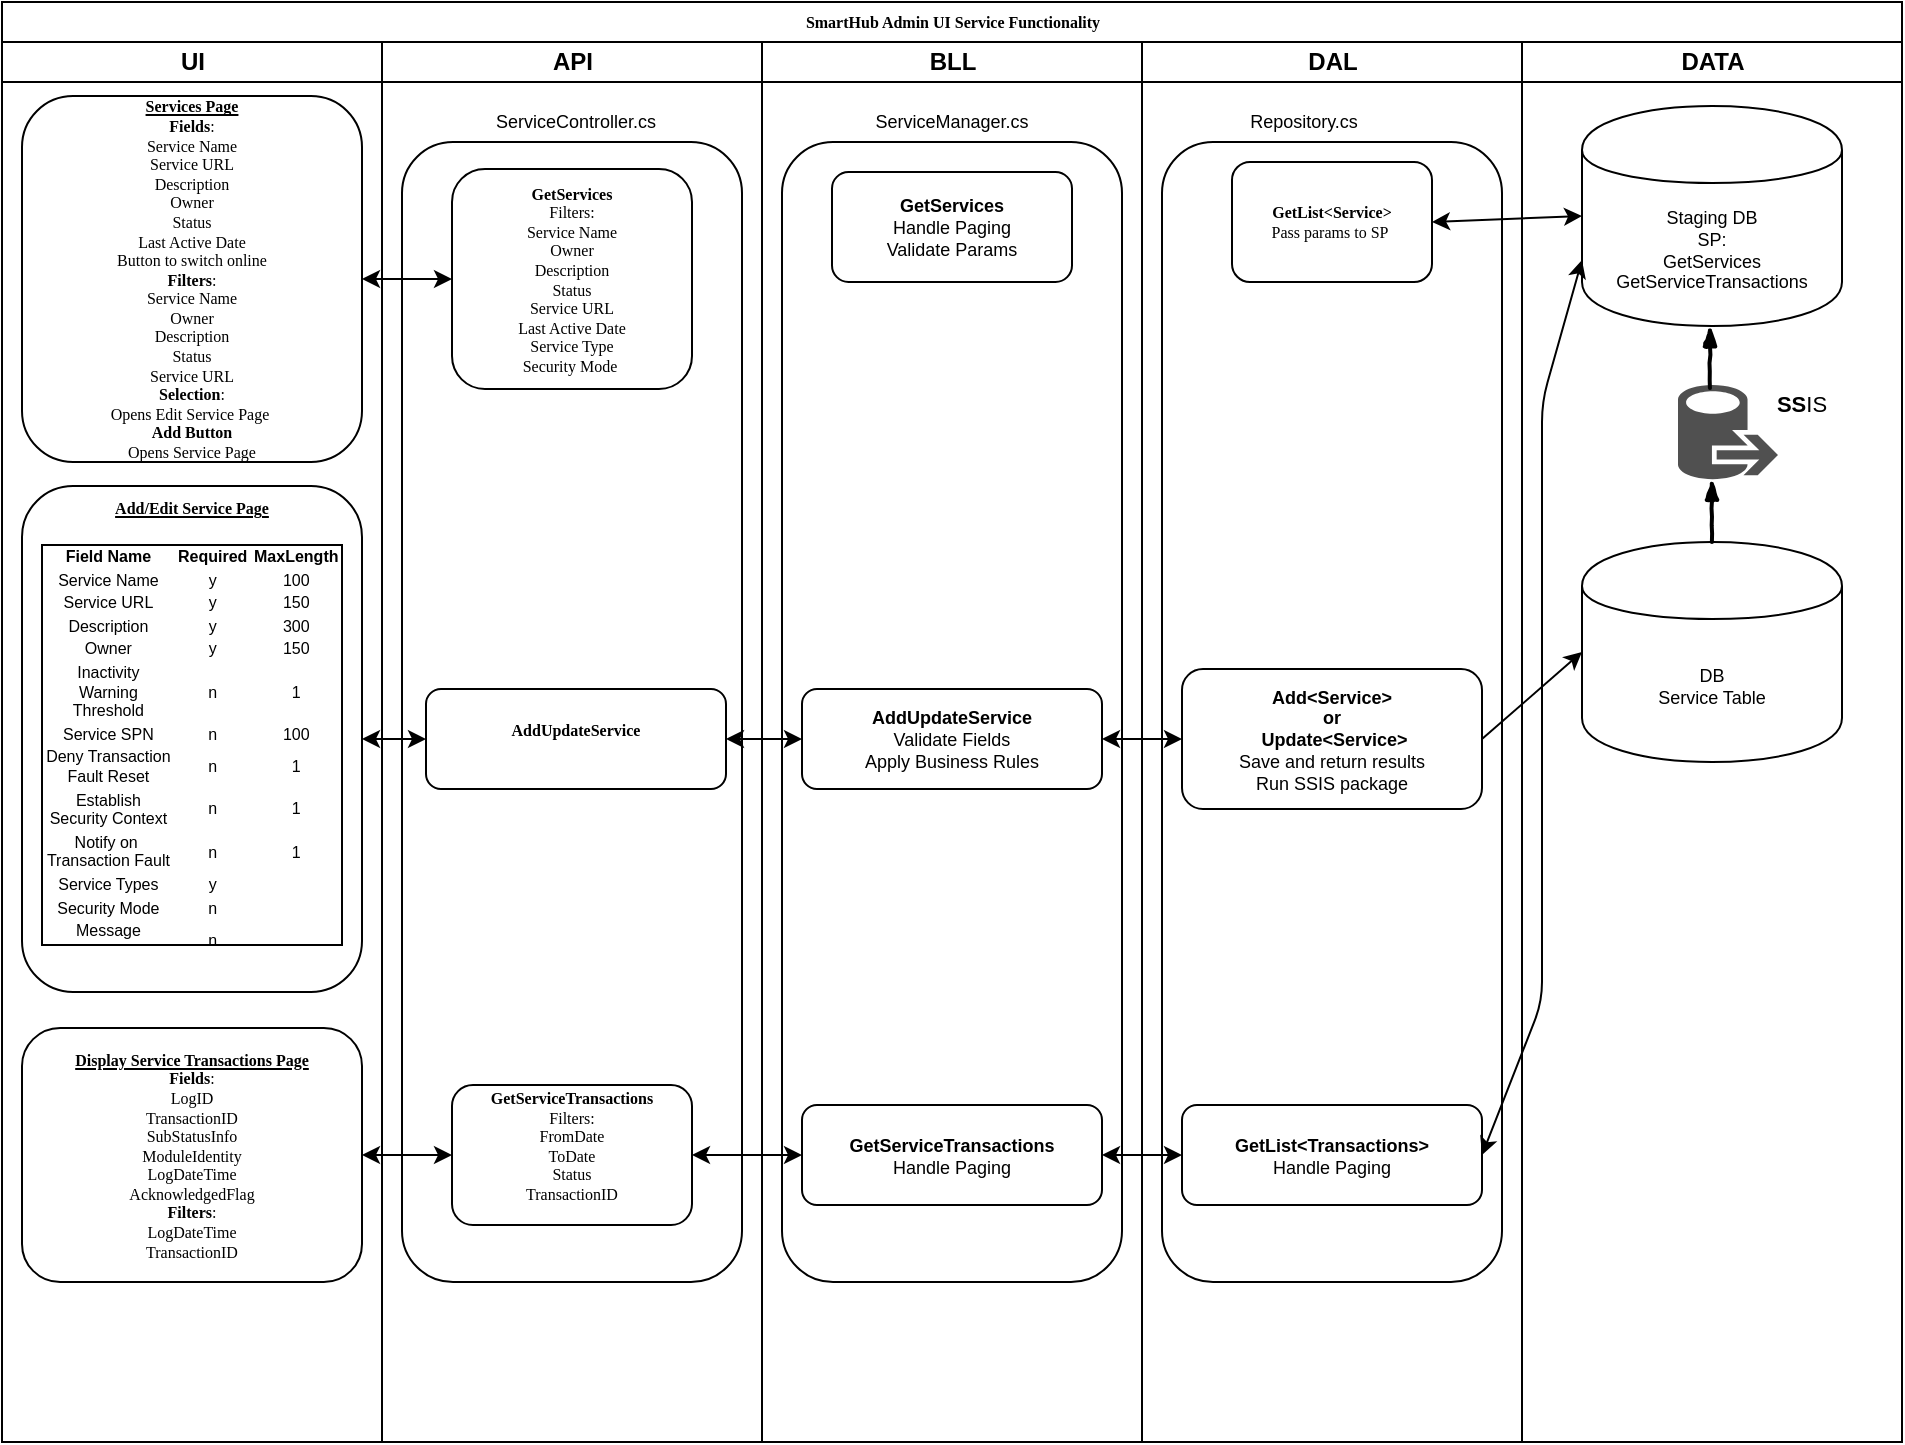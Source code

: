 <mxfile version="11.0.5" type="github"><diagram name="Page-1" id="74e2e168-ea6b-b213-b513-2b3c1d86103e"><mxGraphModel dx="1422" dy="764" grid="1" gridSize="10" guides="1" tooltips="1" connect="1" arrows="1" fold="1" page="1" pageScale="1" pageWidth="1100" pageHeight="850" background="#ffffff" math="0" shadow="0"><root><mxCell id="0"/><mxCell id="1" parent="0"/><mxCell id="77e6c97f196da883-1" value="SmartHub Admin UI Service Functionality" style="swimlane;html=1;childLayout=stackLayout;startSize=20;rounded=0;shadow=0;labelBackgroundColor=none;strokeColor=#000000;strokeWidth=1;fillColor=#ffffff;fontFamily=Verdana;fontSize=8;fontColor=#000000;align=center;" parent="1" vertex="1"><mxGeometry x="70" y="40" width="950" height="720" as="geometry"/></mxCell><mxCell id="77e6c97f196da883-2" value="UI" style="swimlane;html=1;startSize=20;" parent="77e6c97f196da883-1" vertex="1"><mxGeometry y="20" width="190" height="700" as="geometry"/></mxCell><mxCell id="77e6c97f196da883-8" value="&lt;b&gt;&lt;u&gt;Services Page&lt;br&gt;&lt;/u&gt;Fields&lt;/b&gt;:&lt;br&gt;Service Name&lt;br&gt;Service URL&lt;br&gt;Description&lt;br&gt;Owner&lt;br&gt;Status&lt;br&gt;Last Active Date&lt;br&gt;Button to switch online&lt;br&gt;&lt;b&gt;Filters&lt;/b&gt;:&lt;br&gt;Service Name&lt;br&gt;Owner&lt;br&gt;Description&lt;br&gt;Status&lt;br&gt;Service URL&lt;br&gt;&lt;b&gt;Selection&lt;/b&gt;:&lt;br&gt;Opens Edit Service Page&amp;nbsp;&lt;br&gt;&lt;b&gt;Add Button&lt;/b&gt;&lt;br&gt;Opens Service Page" style="rounded=1;whiteSpace=wrap;html=1;shadow=0;labelBackgroundColor=none;strokeColor=#000000;strokeWidth=1;fillColor=#ffffff;fontFamily=Verdana;fontSize=8;fontColor=#000000;align=center;" parent="77e6c97f196da883-2" vertex="1"><mxGeometry x="10" y="27" width="170" height="183" as="geometry"/></mxCell><mxCell id="Ah9zc4sFfrBGP1yTOG9I-1" value="&lt;b&gt;&lt;u&gt;Add/Edit Service Page&lt;/u&gt;&lt;/b&gt;&lt;br&gt;" style="rounded=1;whiteSpace=wrap;html=1;shadow=0;labelBackgroundColor=none;strokeColor=#000000;strokeWidth=1;fillColor=#ffffff;fontFamily=Verdana;fontSize=8;fontColor=#000000;align=center;verticalAlign=top;" vertex="1" parent="77e6c97f196da883-2"><mxGeometry x="10" y="222" width="170" height="253" as="geometry"/></mxCell><mxCell id="Ah9zc4sFfrBGP1yTOG9I-2" value="&lt;b&gt;&lt;u&gt;Display Service Transactions Page&lt;/u&gt;&lt;/b&gt;&lt;br&gt;&lt;b&gt;Fields&lt;/b&gt;:&lt;br&gt;LogID&lt;br&gt;TransactionID&lt;br&gt;SubStatusInfo&lt;br&gt;ModuleIdentity&lt;br&gt;LogDateTime&lt;br&gt;AcknowledgedFlag&lt;br&gt;&lt;b&gt;Filters&lt;/b&gt;:&lt;br&gt;LogDateTime&lt;br&gt;TransactionID" style="rounded=1;whiteSpace=wrap;html=1;shadow=0;labelBackgroundColor=none;strokeColor=#000000;strokeWidth=1;fillColor=#ffffff;fontFamily=Verdana;fontSize=8;fontColor=#000000;align=center;" vertex="1" parent="77e6c97f196da883-2"><mxGeometry x="10" y="493" width="170" height="127" as="geometry"/></mxCell><mxCell id="Ah9zc4sFfrBGP1yTOG9I-4" value="&lt;table border=&quot;0&quot; width=&quot;100%&quot; style=&quot;width: 100% ; height: 100% ; border-collapse: collapse&quot;&gt;&lt;tbody&gt;&lt;tr&gt;&lt;td&gt;&lt;b&gt;Field Name&lt;/b&gt;&lt;/td&gt;&lt;td&gt;&lt;b&gt;Required&lt;/b&gt;&lt;/td&gt;&lt;td&gt;&lt;b&gt;MaxLength&lt;/b&gt;&lt;/td&gt;&lt;/tr&gt;&lt;tr&gt;&lt;td&gt;Service Name&lt;/td&gt;&lt;td&gt;y&lt;/td&gt;&lt;td&gt;100&lt;/td&gt;&lt;/tr&gt;&lt;tr&gt;&lt;td&gt;Service URL&lt;/td&gt;&lt;td&gt;y&lt;/td&gt;&lt;td&gt;150&lt;/td&gt;&lt;/tr&gt;&lt;tr&gt;&lt;td&gt;Description&lt;/td&gt;&lt;td&gt;y&lt;/td&gt;&lt;td&gt;300&lt;/td&gt;&lt;/tr&gt;&lt;tr&gt;&lt;td&gt;Owner&lt;/td&gt;&lt;td&gt;y&lt;/td&gt;&lt;td&gt;150&lt;/td&gt;&lt;/tr&gt;&lt;tr&gt;&lt;td&gt;Inactivity&lt;br&gt;Warning&lt;br&gt;Threshold&lt;/td&gt;&lt;td&gt;n&lt;/td&gt;&lt;td&gt;1&lt;/td&gt;&lt;/tr&gt;&lt;tr&gt;&lt;td&gt;Service SPN&lt;/td&gt;&lt;td&gt;n&lt;/td&gt;&lt;td&gt;100&lt;/td&gt;&lt;/tr&gt;&lt;tr&gt;&lt;td&gt;Deny Transaction&lt;br&gt;Fault Reset&lt;/td&gt;&lt;td&gt;n&lt;/td&gt;&lt;td&gt;1&lt;/td&gt;&lt;/tr&gt;&lt;tr&gt;&lt;td&gt;Establish&lt;br&gt;Security Context&lt;/td&gt;&lt;td&gt;n&lt;/td&gt;&lt;td&gt;1&lt;/td&gt;&lt;/tr&gt;&lt;tr&gt;&lt;td&gt;Notify on&amp;nbsp;&lt;br&gt;Transaction Fault&lt;/td&gt;&lt;td&gt;n&lt;/td&gt;&lt;td&gt;1&lt;/td&gt;&lt;/tr&gt;&lt;tr&gt;&lt;td&gt;Service Types&lt;/td&gt;&lt;td&gt;y&lt;/td&gt;&lt;td&gt;&lt;br&gt;&lt;/td&gt;&lt;/tr&gt;&lt;tr&gt;&lt;td&gt;Security Mode&lt;/td&gt;&lt;td&gt;n&lt;/td&gt;&lt;td&gt;&lt;br&gt;&lt;/td&gt;&lt;/tr&gt;&lt;tr&gt;&lt;td&gt;Message&lt;br&gt;Credential Type&lt;/td&gt;&lt;td&gt;n&lt;/td&gt;&lt;td&gt;&lt;br&gt;&lt;/td&gt;&lt;/tr&gt;&lt;tr&gt;&lt;td&gt;&lt;br&gt;&lt;/td&gt;&lt;td&gt;&lt;br&gt;&lt;/td&gt;&lt;td&gt;&lt;br&gt;&lt;/td&gt;&lt;/tr&gt;&lt;tr&gt;&lt;td&gt;&lt;br&gt;&lt;/td&gt;&lt;td&gt;&lt;br&gt;&lt;/td&gt;&lt;td&gt;&lt;br&gt;&lt;/td&gt;&lt;/tr&gt;&lt;/tbody&gt;&lt;/table&gt;" style="text;html=1;strokeColor=#000000;fillColor=none;overflow=fill;fontSize=8;align=center;strokeWidth=1;" vertex="1" parent="77e6c97f196da883-2"><mxGeometry x="20" y="251.5" width="150" height="200" as="geometry"/></mxCell><mxCell id="77e6c97f196da883-4" value="API" style="swimlane;html=1;startSize=20;" parent="77e6c97f196da883-1" vertex="1"><mxGeometry x="190" y="20" width="190" height="700" as="geometry"/></mxCell><mxCell id="62eIiWP3n_bbntUUO8FA-11" value="" style="rounded=1;whiteSpace=wrap;html=1;fontSize=9;align=center;" parent="77e6c97f196da883-4" vertex="1"><mxGeometry x="10" y="50" width="170" height="570" as="geometry"/></mxCell><mxCell id="77e6c97f196da883-11" value="&lt;b&gt;GetServices&lt;br&gt;&lt;/b&gt;Filters:&lt;br&gt;Service Name&lt;br&gt;Owner&lt;br&gt;Description&lt;br&gt;Status&lt;br&gt;Service URL&lt;br&gt;Last Active Date&lt;br&gt;Service Type&lt;br&gt;Security Mode&amp;nbsp;" style="rounded=1;whiteSpace=wrap;html=1;shadow=0;labelBackgroundColor=none;strokeColor=#000000;strokeWidth=1;fillColor=#ffffff;fontFamily=Verdana;fontSize=8;fontColor=#000000;align=center;" parent="77e6c97f196da883-4" vertex="1"><mxGeometry x="35" y="63.5" width="120" height="110" as="geometry"/></mxCell><mxCell id="62eIiWP3n_bbntUUO8FA-1" value="&lt;b&gt;AddUpdateService&lt;br&gt;&amp;nbsp;&lt;/b&gt;" style="rounded=1;whiteSpace=wrap;html=1;shadow=0;labelBackgroundColor=none;strokeColor=#000000;strokeWidth=1;fillColor=#ffffff;fontFamily=Verdana;fontSize=8;fontColor=#000000;align=center;verticalAlign=middle;" parent="77e6c97f196da883-4" vertex="1"><mxGeometry x="22" y="323.5" width="150" height="50" as="geometry"/></mxCell><mxCell id="62eIiWP3n_bbntUUO8FA-12" value="ServiceController.cs" style="text;html=1;strokeColor=none;fillColor=none;align=center;verticalAlign=middle;whiteSpace=wrap;rounded=0;fontSize=9;" parent="77e6c97f196da883-4" vertex="1"><mxGeometry x="77" y="30" width="40" height="20" as="geometry"/></mxCell><mxCell id="62eIiWP3n_bbntUUO8FA-4" value="&lt;b&gt;GetServiceTransactions&lt;/b&gt;&lt;br&gt;Filters:&lt;br&gt;FromDate&lt;br&gt;ToDate&lt;br&gt;Status&lt;br&gt;TransactionID&lt;br&gt;&amp;nbsp;" style="rounded=1;whiteSpace=wrap;html=1;shadow=0;labelBackgroundColor=none;strokeColor=#000000;strokeWidth=1;fillColor=#ffffff;fontFamily=Verdana;fontSize=8;fontColor=#000000;align=center;verticalAlign=middle;" parent="77e6c97f196da883-4" vertex="1"><mxGeometry x="35" y="521.5" width="120" height="70" as="geometry"/></mxCell><mxCell id="77e6c97f196da883-5" value="BLL" style="swimlane;html=1;startSize=20;" parent="77e6c97f196da883-1" vertex="1"><mxGeometry x="380" y="20" width="190" height="700" as="geometry"/></mxCell><mxCell id="62eIiWP3n_bbntUUO8FA-9" value="" style="rounded=1;whiteSpace=wrap;html=1;shadow=0;labelBackgroundColor=none;strokeColor=#000000;strokeWidth=1;fillColor=#ffffff;fontFamily=Verdana;fontSize=8;fontColor=#000000;align=center;" parent="77e6c97f196da883-5" vertex="1"><mxGeometry x="10" y="50" width="170" height="570" as="geometry"/></mxCell><mxCell id="62eIiWP3n_bbntUUO8FA-14" value="ServiceManager.cs" style="text;html=1;strokeColor=none;fillColor=none;align=center;verticalAlign=middle;whiteSpace=wrap;rounded=0;fontSize=9;" parent="77e6c97f196da883-5" vertex="1"><mxGeometry x="75" y="30" width="40" height="20" as="geometry"/></mxCell><mxCell id="62eIiWP3n_bbntUUO8FA-15" value="&lt;b&gt;GetServices&lt;/b&gt;&lt;br&gt;Handle Paging&lt;br&gt;Validate Params" style="rounded=1;whiteSpace=wrap;html=1;fontSize=9;align=center;" parent="77e6c97f196da883-5" vertex="1"><mxGeometry x="35" y="65" width="120" height="55" as="geometry"/></mxCell><mxCell id="62eIiWP3n_bbntUUO8FA-16" value="&lt;b&gt;AddUpdateService&lt;/b&gt;&lt;br&gt;Validate Fields&lt;br&gt;Apply Business Rules" style="rounded=1;whiteSpace=wrap;html=1;fontSize=9;align=center;" parent="77e6c97f196da883-5" vertex="1"><mxGeometry x="20" y="323.5" width="150" height="50" as="geometry"/></mxCell><mxCell id="62eIiWP3n_bbntUUO8FA-17" value="&lt;b&gt;GetServiceTransactions&lt;/b&gt;&lt;br&gt;Handle Paging" style="rounded=1;whiteSpace=wrap;html=1;fontSize=9;align=center;" parent="77e6c97f196da883-5" vertex="1"><mxGeometry x="20" y="531.5" width="150" height="50" as="geometry"/></mxCell><mxCell id="77e6c97f196da883-6" value="DAL" style="swimlane;html=1;startSize=20;" parent="77e6c97f196da883-1" vertex="1"><mxGeometry x="570" y="20" width="190" height="700" as="geometry"/></mxCell><mxCell id="62eIiWP3n_bbntUUO8FA-22" value="" style="rounded=1;whiteSpace=wrap;html=1;fontSize=9;align=center;" parent="77e6c97f196da883-6" vertex="1"><mxGeometry x="10" y="50" width="170" height="570" as="geometry"/></mxCell><mxCell id="62eIiWP3n_bbntUUO8FA-10" value="&lt;b&gt;GetList&amp;lt;Service&amp;gt;&lt;br&gt;&lt;/b&gt;Pass params to SP&amp;nbsp;" style="rounded=1;whiteSpace=wrap;html=1;shadow=0;labelBackgroundColor=none;strokeColor=#000000;strokeWidth=1;fillColor=#ffffff;fontFamily=Verdana;fontSize=8;fontColor=#000000;align=center;" parent="77e6c97f196da883-6" vertex="1"><mxGeometry x="45" y="60" width="100" height="60" as="geometry"/></mxCell><mxCell id="62eIiWP3n_bbntUUO8FA-18" value="&lt;b&gt;Add&amp;lt;Service&amp;gt; &lt;br&gt;or&lt;br&gt;&amp;nbsp;Update&amp;lt;Service&amp;gt;&lt;/b&gt;&lt;br&gt;Save and return results&lt;br&gt;Run SSIS package" style="rounded=1;whiteSpace=wrap;html=1;fontSize=9;align=center;" parent="77e6c97f196da883-6" vertex="1"><mxGeometry x="20" y="313.5" width="150" height="70" as="geometry"/></mxCell><mxCell id="62eIiWP3n_bbntUUO8FA-21" value="&lt;b&gt;GetList&amp;lt;Transactions&amp;gt;&lt;/b&gt;&lt;br&gt;Handle Paging" style="rounded=1;whiteSpace=wrap;html=1;fontSize=9;align=center;" parent="77e6c97f196da883-6" vertex="1"><mxGeometry x="20" y="531.5" width="150" height="50" as="geometry"/></mxCell><mxCell id="62eIiWP3n_bbntUUO8FA-23" value="Repository.cs" style="text;html=1;strokeColor=none;fillColor=none;align=center;verticalAlign=middle;whiteSpace=wrap;rounded=0;fontSize=9;" parent="77e6c97f196da883-6" vertex="1"><mxGeometry x="61" y="30" width="40" height="20" as="geometry"/></mxCell><mxCell id="77e6c97f196da883-7" value="DATA" style="swimlane;html=1;startSize=20;align=center;" parent="77e6c97f196da883-1" vertex="1"><mxGeometry x="760" y="20" width="190" height="700" as="geometry"/></mxCell><mxCell id="62eIiWP3n_bbntUUO8FA-25" value="Staging DB&lt;br&gt;SP:&lt;br&gt;GetServices&lt;br&gt;GetServiceTransactions" style="shape=cylinder;whiteSpace=wrap;html=1;boundedLbl=1;backgroundOutline=1;fontSize=9;align=center;" parent="77e6c97f196da883-7" vertex="1"><mxGeometry x="30" y="32" width="130" height="110" as="geometry"/></mxCell><mxCell id="62eIiWP3n_bbntUUO8FA-26" value="DB&lt;br&gt;Service Table" style="shape=cylinder;whiteSpace=wrap;html=1;boundedLbl=1;backgroundOutline=1;fontSize=9;align=center;" parent="77e6c97f196da883-7" vertex="1"><mxGeometry x="30" y="250" width="130" height="110" as="geometry"/></mxCell><mxCell id="62eIiWP3n_bbntUUO8FA-27" value="" style="pointerEvents=1;shadow=0;dashed=0;html=1;strokeColor=none;labelPosition=center;verticalLabelPosition=bottom;verticalAlign=top;align=center;shape=mxgraph.mscae.intune.data_migration_wizard;fillColor=#505050;fontSize=9;" parent="77e6c97f196da883-7" vertex="1"><mxGeometry x="78" y="171" width="50" height="48" as="geometry"/></mxCell><mxCell id="62eIiWP3n_bbntUUO8FA-28" value="" style="rounded=0;comic=1;strokeWidth=2;endArrow=blockThin;html=1;fontFamily=Comic Sans MS;fontStyle=1;exitX=0.5;exitY=0;exitDx=0;exitDy=0;entryX=0.34;entryY=0.995;entryDx=0;entryDy=0;entryPerimeter=0;" parent="77e6c97f196da883-7" source="62eIiWP3n_bbntUUO8FA-26" target="62eIiWP3n_bbntUUO8FA-27" edge="1"><mxGeometry width="50" height="50" relative="1" as="geometry"><mxPoint x="120" y="225" as="sourcePoint"/><mxPoint x="170" y="175" as="targetPoint"/></mxGeometry></mxCell><mxCell id="62eIiWP3n_bbntUUO8FA-30" value="&lt;font style=&quot;font-size: 11px&quot;&gt;&lt;b&gt;SS&lt;/b&gt;IS&lt;/font&gt;" style="text;html=1;strokeColor=none;fillColor=none;align=center;verticalAlign=middle;whiteSpace=wrap;rounded=0;fontSize=9;" parent="77e6c97f196da883-7" vertex="1"><mxGeometry x="120" y="171" width="40" height="20" as="geometry"/></mxCell><mxCell id="62eIiWP3n_bbntUUO8FA-31" value="" style="endArrow=classic;startArrow=classic;html=1;fontSize=9;entryX=0;entryY=0.5;entryDx=0;entryDy=0;exitX=1;exitY=0.5;exitDx=0;exitDy=0;" parent="77e6c97f196da883-1" source="77e6c97f196da883-8" target="77e6c97f196da883-11" edge="1"><mxGeometry width="50" height="50" relative="1" as="geometry"><mxPoint y="820" as="sourcePoint"/><mxPoint x="50" y="770" as="targetPoint"/></mxGeometry></mxCell><mxCell id="62eIiWP3n_bbntUUO8FA-32" value="" style="endArrow=classic;startArrow=classic;html=1;fontSize=9;entryX=0;entryY=0.5;entryDx=0;entryDy=0;exitX=1;exitY=0.5;exitDx=0;exitDy=0;" parent="77e6c97f196da883-1" source="62eIiWP3n_bbntUUO8FA-1" target="62eIiWP3n_bbntUUO8FA-16" edge="1"><mxGeometry width="50" height="50" relative="1" as="geometry"><mxPoint y="820" as="sourcePoint"/><mxPoint x="50" y="770" as="targetPoint"/></mxGeometry></mxCell><mxCell id="62eIiWP3n_bbntUUO8FA-33" value="" style="endArrow=classic;startArrow=classic;html=1;fontSize=9;entryX=0;entryY=0.5;entryDx=0;entryDy=0;exitX=1;exitY=0.5;exitDx=0;exitDy=0;" parent="77e6c97f196da883-1" source="62eIiWP3n_bbntUUO8FA-16" target="62eIiWP3n_bbntUUO8FA-18" edge="1"><mxGeometry width="50" height="50" relative="1" as="geometry"><mxPoint y="820" as="sourcePoint"/><mxPoint x="50" y="770" as="targetPoint"/></mxGeometry></mxCell><mxCell id="62eIiWP3n_bbntUUO8FA-34" value="" style="endArrow=classic;html=1;fontSize=9;entryX=0;entryY=0.5;entryDx=0;entryDy=0;exitX=1;exitY=0.5;exitDx=0;exitDy=0;" parent="77e6c97f196da883-1" source="62eIiWP3n_bbntUUO8FA-18" target="62eIiWP3n_bbntUUO8FA-26" edge="1"><mxGeometry width="50" height="50" relative="1" as="geometry"><mxPoint y="820" as="sourcePoint"/><mxPoint x="50" y="770" as="targetPoint"/></mxGeometry></mxCell><mxCell id="62eIiWP3n_bbntUUO8FA-35" value="" style="endArrow=classic;startArrow=classic;html=1;fontSize=9;entryX=0;entryY=0.5;entryDx=0;entryDy=0;exitX=1;exitY=0.5;exitDx=0;exitDy=0;" parent="77e6c97f196da883-1" source="62eIiWP3n_bbntUUO8FA-10" target="62eIiWP3n_bbntUUO8FA-25" edge="1"><mxGeometry width="50" height="50" relative="1" as="geometry"><mxPoint y="820" as="sourcePoint"/><mxPoint x="50" y="770" as="targetPoint"/></mxGeometry></mxCell><mxCell id="62eIiWP3n_bbntUUO8FA-36" value="" style="endArrow=classic;startArrow=classic;html=1;fontSize=9;entryX=0;entryY=0.7;entryDx=0;entryDy=0;exitX=1;exitY=0.5;exitDx=0;exitDy=0;" parent="77e6c97f196da883-1" source="62eIiWP3n_bbntUUO8FA-21" target="62eIiWP3n_bbntUUO8FA-25" edge="1"><mxGeometry width="50" height="50" relative="1" as="geometry"><mxPoint y="820" as="sourcePoint"/><mxPoint x="50" y="770" as="targetPoint"/><Array as="points"><mxPoint x="770" y="500"/><mxPoint x="770" y="200"/></Array></mxGeometry></mxCell><mxCell id="Ah9zc4sFfrBGP1yTOG9I-7" value="" style="endArrow=classic;startArrow=classic;html=1;fontSize=8;entryX=0;entryY=0.5;entryDx=0;entryDy=0;exitX=1;exitY=0.5;exitDx=0;exitDy=0;" edge="1" parent="77e6c97f196da883-1" source="Ah9zc4sFfrBGP1yTOG9I-1" target="62eIiWP3n_bbntUUO8FA-1"><mxGeometry width="50" height="50" relative="1" as="geometry"><mxPoint y="650" as="sourcePoint"/><mxPoint x="50" y="600" as="targetPoint"/></mxGeometry></mxCell><mxCell id="Ah9zc4sFfrBGP1yTOG9I-8" value="" style="endArrow=classic;startArrow=classic;html=1;fontSize=8;entryX=0;entryY=0.5;entryDx=0;entryDy=0;exitX=1;exitY=0.5;exitDx=0;exitDy=0;" edge="1" parent="77e6c97f196da883-1" source="Ah9zc4sFfrBGP1yTOG9I-2" target="62eIiWP3n_bbntUUO8FA-4"><mxGeometry width="50" height="50" relative="1" as="geometry"><mxPoint y="650" as="sourcePoint"/><mxPoint x="50" y="600" as="targetPoint"/></mxGeometry></mxCell><mxCell id="Ah9zc4sFfrBGP1yTOG9I-9" value="" style="endArrow=classic;startArrow=classic;html=1;fontSize=8;entryX=0;entryY=0.5;entryDx=0;entryDy=0;exitX=1;exitY=0.5;exitDx=0;exitDy=0;" edge="1" parent="77e6c97f196da883-1" source="62eIiWP3n_bbntUUO8FA-4" target="62eIiWP3n_bbntUUO8FA-17"><mxGeometry width="50" height="50" relative="1" as="geometry"><mxPoint y="650" as="sourcePoint"/><mxPoint x="50" y="600" as="targetPoint"/></mxGeometry></mxCell><mxCell id="Ah9zc4sFfrBGP1yTOG9I-10" value="" style="endArrow=classic;startArrow=classic;html=1;fontSize=8;entryX=0;entryY=0.5;entryDx=0;entryDy=0;exitX=1;exitY=0.5;exitDx=0;exitDy=0;" edge="1" parent="77e6c97f196da883-1" source="62eIiWP3n_bbntUUO8FA-17" target="62eIiWP3n_bbntUUO8FA-21"><mxGeometry width="50" height="50" relative="1" as="geometry"><mxPoint y="650" as="sourcePoint"/><mxPoint x="50" y="600" as="targetPoint"/></mxGeometry></mxCell><mxCell id="62eIiWP3n_bbntUUO8FA-29" value="" style="rounded=0;comic=1;strokeWidth=2;endArrow=blockThin;html=1;fontFamily=Comic Sans MS;fontStyle=1;exitX=0.5;exitY=0;exitDx=0;exitDy=0;entryX=0.34;entryY=0.995;entryDx=0;entryDy=0;entryPerimeter=0;" parent="1" edge="1"><mxGeometry width="50" height="50" relative="1" as="geometry"><mxPoint x="924" y="233" as="sourcePoint"/><mxPoint x="924" y="202" as="targetPoint"/></mxGeometry></mxCell></root></mxGraphModel></diagram></mxfile>